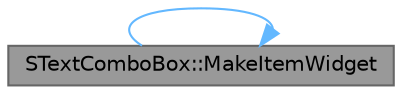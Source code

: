 digraph "STextComboBox::MakeItemWidget"
{
 // INTERACTIVE_SVG=YES
 // LATEX_PDF_SIZE
  bgcolor="transparent";
  edge [fontname=Helvetica,fontsize=10,labelfontname=Helvetica,labelfontsize=10];
  node [fontname=Helvetica,fontsize=10,shape=box,height=0.2,width=0.4];
  rankdir="RL";
  Node1 [id="Node000001",label="STextComboBox::MakeItemWidget",height=0.2,width=0.4,color="gray40", fillcolor="grey60", style="filled", fontcolor="black",tooltip="Called to create a widget for each string."];
  Node1 -> Node1 [id="edge1_Node000001_Node000001",dir="back",color="steelblue1",style="solid",tooltip=" "];
}
